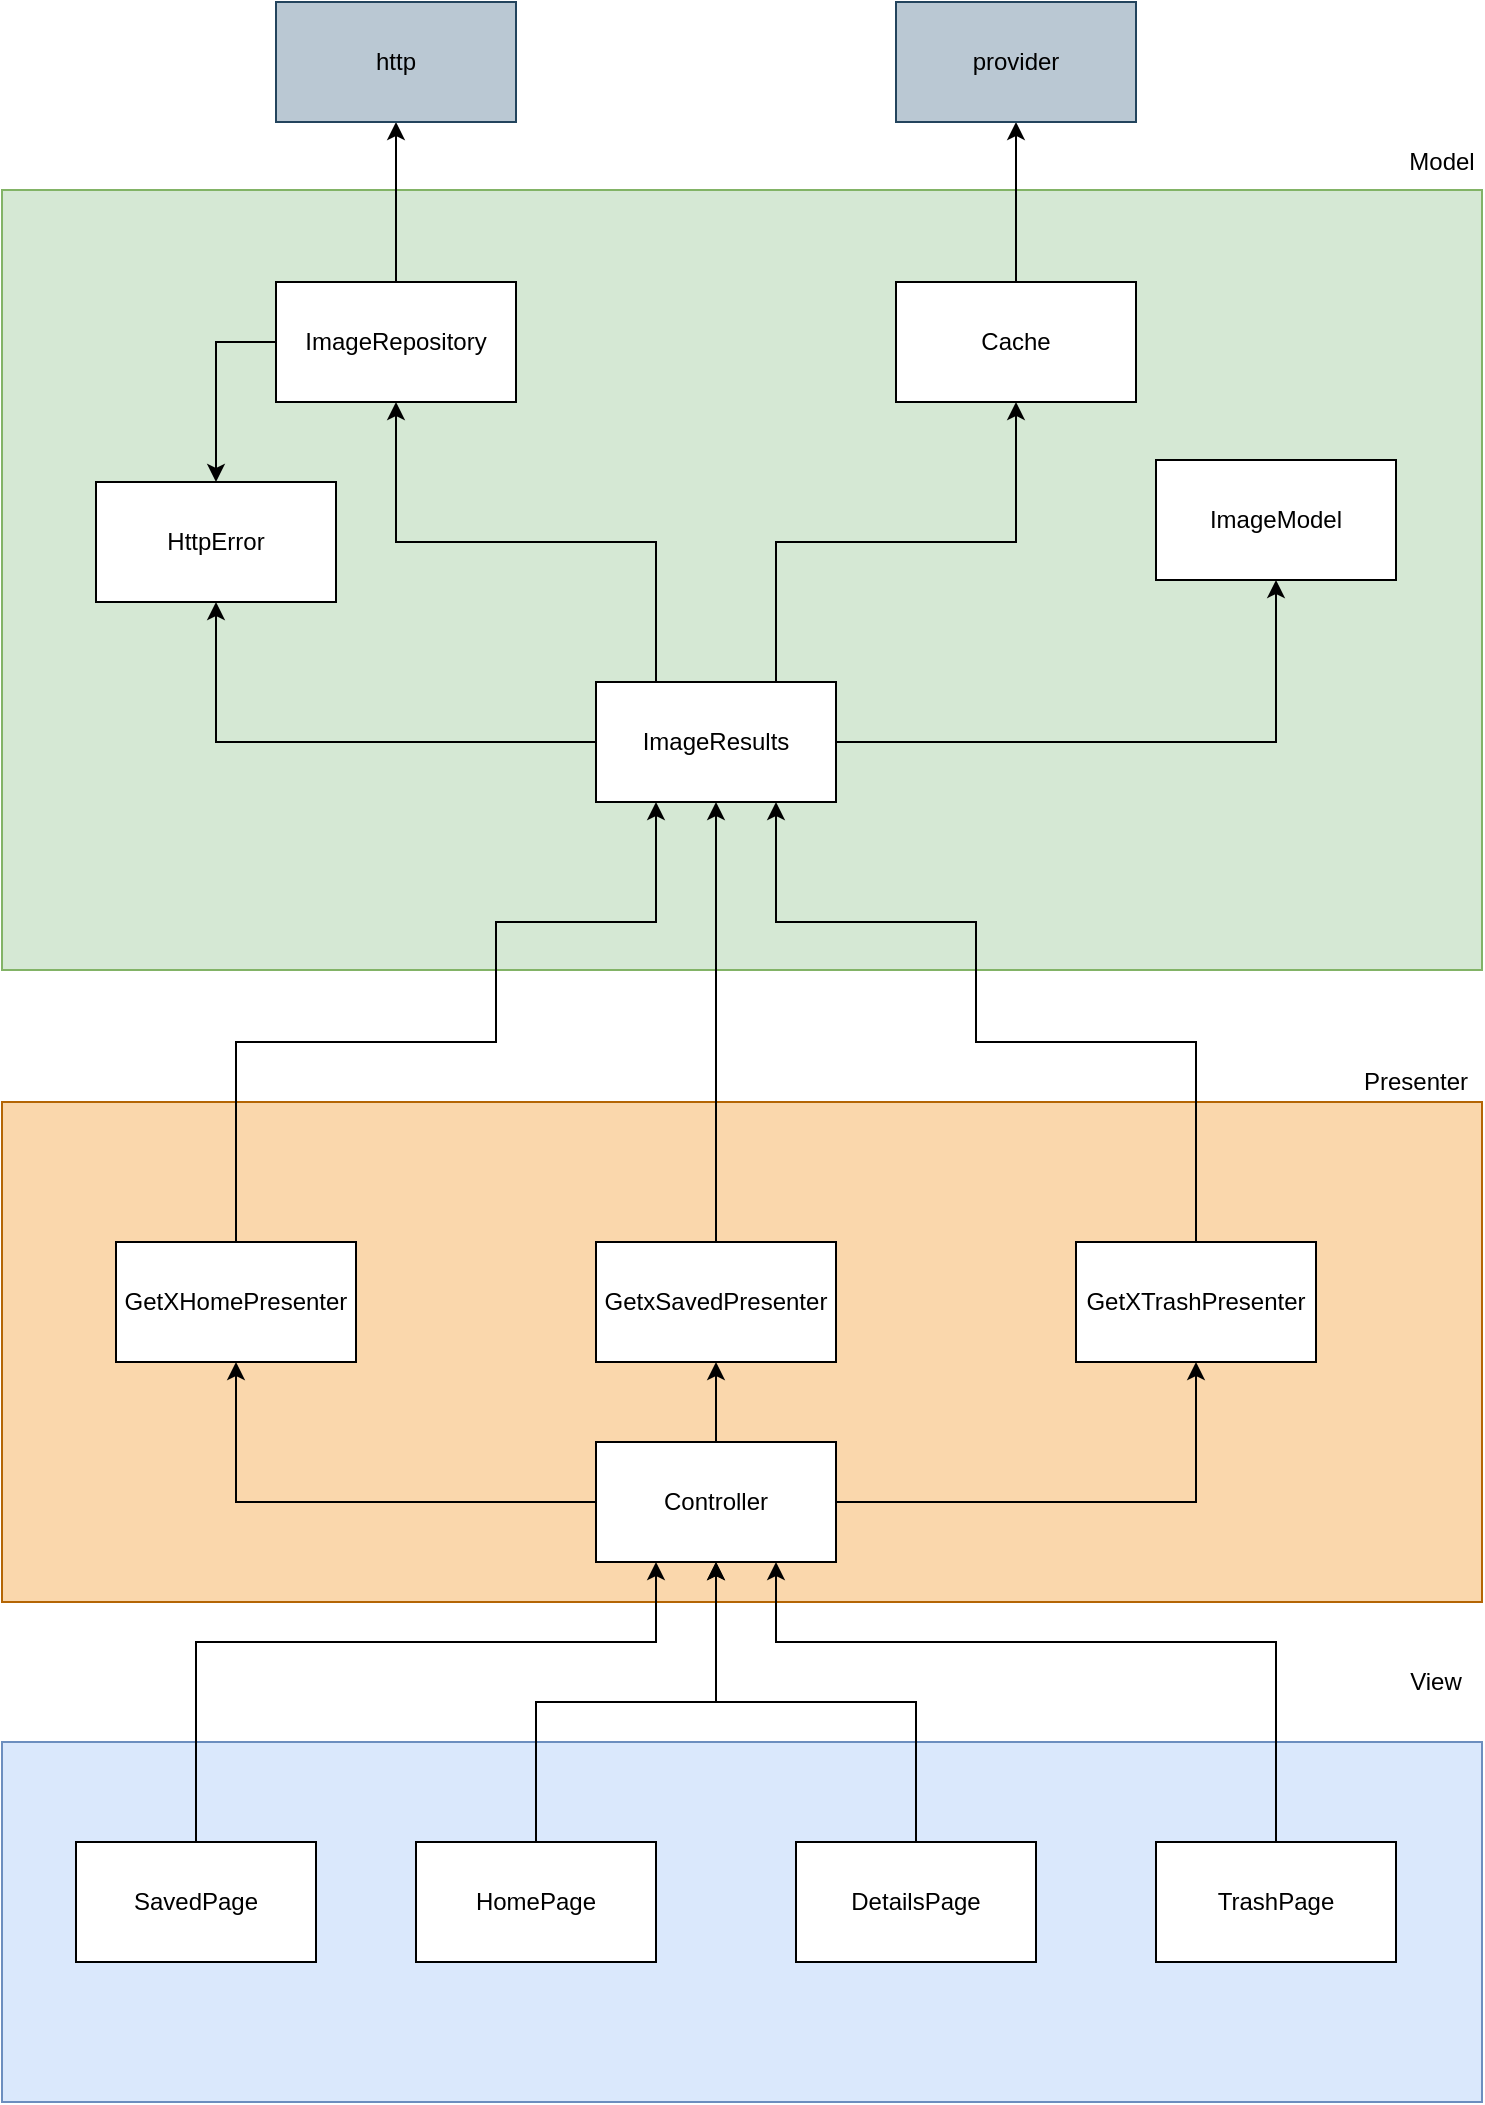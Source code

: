 <mxfile version="12.2.4" pages="1"><diagram id="rwQf_d3cwdWkcXCOFYcQ" name="Page-1"><mxGraphModel dx="2175" dy="807" grid="1" gridSize="10" guides="1" tooltips="1" connect="1" arrows="1" fold="1" page="1" pageScale="1" pageWidth="827" pageHeight="1169" math="0" shadow="0"><root><mxCell id="0"/><mxCell id="1" parent="0"/><mxCell id="2" value="" style="whiteSpace=wrap;html=1;fillColor=#d5e8d4;strokeColor=#82b366;" parent="1" vertex="1"><mxGeometry x="43" y="194" width="740" height="390" as="geometry"/></mxCell><mxCell id="3" value="Model" style="text;html=1;strokeColor=none;fillColor=none;align=center;verticalAlign=middle;whiteSpace=wrap;rounded=0;" parent="1" vertex="1"><mxGeometry x="743" y="170" width="40" height="20" as="geometry"/></mxCell><mxCell id="6" style="edgeStyle=orthogonalEdgeStyle;rounded=0;orthogonalLoop=1;jettySize=auto;html=1;exitX=0.5;exitY=0;exitDx=0;exitDy=0;" parent="1" source="4" target="5" edge="1"><mxGeometry relative="1" as="geometry"/></mxCell><mxCell id="15" style="edgeStyle=orthogonalEdgeStyle;rounded=0;orthogonalLoop=1;jettySize=auto;html=1;exitX=0;exitY=0.5;exitDx=0;exitDy=0;" edge="1" parent="1" source="4" target="14"><mxGeometry relative="1" as="geometry"/></mxCell><mxCell id="4" value="ImageRepository" style="rounded=0;whiteSpace=wrap;html=1;" parent="1" vertex="1"><mxGeometry x="180" y="240" width="120" height="60" as="geometry"/></mxCell><mxCell id="5" value="http" style="rounded=0;whiteSpace=wrap;html=1;fillColor=#bac8d3;strokeColor=#23445d;" parent="1" vertex="1"><mxGeometry x="180" y="100" width="120" height="60" as="geometry"/></mxCell><mxCell id="11" style="edgeStyle=orthogonalEdgeStyle;rounded=0;orthogonalLoop=1;jettySize=auto;html=1;exitX=0.5;exitY=0;exitDx=0;exitDy=0;" edge="1" parent="1" source="12" target="13"><mxGeometry relative="1" as="geometry"/></mxCell><mxCell id="12" value="Cache" style="rounded=0;whiteSpace=wrap;html=1;" vertex="1" parent="1"><mxGeometry x="490" y="240" width="120" height="60" as="geometry"/></mxCell><mxCell id="13" value="provider" style="rounded=0;whiteSpace=wrap;html=1;fillColor=#bac8d3;strokeColor=#23445d;" vertex="1" parent="1"><mxGeometry x="490" y="100" width="120" height="60" as="geometry"/></mxCell><mxCell id="14" value="HttpError" style="rounded=0;whiteSpace=wrap;html=1;" vertex="1" parent="1"><mxGeometry x="90" y="340" width="120" height="60" as="geometry"/></mxCell><mxCell id="16" value="ImageModel" style="rounded=0;whiteSpace=wrap;html=1;" vertex="1" parent="1"><mxGeometry x="620" y="329" width="120" height="60" as="geometry"/></mxCell><mxCell id="18" style="edgeStyle=orthogonalEdgeStyle;rounded=0;orthogonalLoop=1;jettySize=auto;html=1;exitX=0;exitY=0.5;exitDx=0;exitDy=0;entryX=0.5;entryY=1;entryDx=0;entryDy=0;" edge="1" parent="1" source="17" target="14"><mxGeometry relative="1" as="geometry"/></mxCell><mxCell id="19" style="edgeStyle=orthogonalEdgeStyle;rounded=0;orthogonalLoop=1;jettySize=auto;html=1;exitX=1;exitY=0.5;exitDx=0;exitDy=0;entryX=0.5;entryY=1;entryDx=0;entryDy=0;" edge="1" parent="1" source="17" target="16"><mxGeometry relative="1" as="geometry"/></mxCell><mxCell id="20" style="edgeStyle=orthogonalEdgeStyle;rounded=0;orthogonalLoop=1;jettySize=auto;html=1;exitX=0.25;exitY=0;exitDx=0;exitDy=0;entryX=0.5;entryY=1;entryDx=0;entryDy=0;" edge="1" parent="1" source="17" target="4"><mxGeometry relative="1" as="geometry"/></mxCell><mxCell id="21" style="edgeStyle=orthogonalEdgeStyle;rounded=0;orthogonalLoop=1;jettySize=auto;html=1;exitX=0.75;exitY=0;exitDx=0;exitDy=0;entryX=0.5;entryY=1;entryDx=0;entryDy=0;" edge="1" parent="1" source="17" target="12"><mxGeometry relative="1" as="geometry"/></mxCell><mxCell id="17" value="ImageResults" style="rounded=0;whiteSpace=wrap;html=1;" vertex="1" parent="1"><mxGeometry x="340" y="440" width="120" height="60" as="geometry"/></mxCell><mxCell id="22" value="" style="whiteSpace=wrap;html=1;fillColor=#fad7ac;strokeColor=#b46504;" vertex="1" parent="1"><mxGeometry x="43" y="650" width="740" height="250" as="geometry"/></mxCell><mxCell id="23" value="Presenter" style="text;html=1;strokeColor=none;fillColor=none;align=center;verticalAlign=middle;whiteSpace=wrap;rounded=0;" vertex="1" parent="1"><mxGeometry x="730" y="630" width="40" height="20" as="geometry"/></mxCell><mxCell id="31" style="edgeStyle=orthogonalEdgeStyle;rounded=0;orthogonalLoop=1;jettySize=auto;html=1;entryX=0.25;entryY=1;entryDx=0;entryDy=0;" edge="1" parent="1" source="24" target="17"><mxGeometry relative="1" as="geometry"><Array as="points"><mxPoint x="160" y="620"/><mxPoint x="290" y="620"/><mxPoint x="290" y="560"/><mxPoint x="370" y="560"/></Array></mxGeometry></mxCell><mxCell id="24" value="GetXHomePresenter" style="rounded=0;whiteSpace=wrap;html=1;" vertex="1" parent="1"><mxGeometry x="100" y="720" width="120" height="60" as="geometry"/></mxCell><mxCell id="36" style="edgeStyle=orthogonalEdgeStyle;rounded=0;orthogonalLoop=1;jettySize=auto;html=1;exitX=0.5;exitY=0;exitDx=0;exitDy=0;entryX=0.5;entryY=1;entryDx=0;entryDy=0;" edge="1" parent="1" source="25" target="17"><mxGeometry relative="1" as="geometry"/></mxCell><mxCell id="25" value="GetxSavedPresenter" style="rounded=0;whiteSpace=wrap;html=1;" vertex="1" parent="1"><mxGeometry x="340" y="720" width="120" height="60" as="geometry"/></mxCell><mxCell id="35" style="edgeStyle=orthogonalEdgeStyle;rounded=0;orthogonalLoop=1;jettySize=auto;html=1;entryX=0.75;entryY=1;entryDx=0;entryDy=0;" edge="1" parent="1" source="26" target="17"><mxGeometry relative="1" as="geometry"><Array as="points"><mxPoint x="640" y="620"/><mxPoint x="530" y="620"/><mxPoint x="530" y="560"/><mxPoint x="430" y="560"/></Array></mxGeometry></mxCell><mxCell id="26" value="GetXTrashPresenter" style="rounded=0;whiteSpace=wrap;html=1;" vertex="1" parent="1"><mxGeometry x="580" y="720" width="120" height="60" as="geometry"/></mxCell><mxCell id="37" value="" style="whiteSpace=wrap;html=1;fillColor=#dae8fc;strokeColor=#6c8ebf;" vertex="1" parent="1"><mxGeometry x="43" y="970" width="740" height="180" as="geometry"/></mxCell><mxCell id="38" value="View" style="text;html=1;strokeColor=none;fillColor=none;align=center;verticalAlign=middle;whiteSpace=wrap;rounded=0;" vertex="1" parent="1"><mxGeometry x="740" y="930" width="40" height="20" as="geometry"/></mxCell><mxCell id="46" style="edgeStyle=orthogonalEdgeStyle;rounded=0;orthogonalLoop=1;jettySize=auto;html=1;entryX=0.25;entryY=1;entryDx=0;entryDy=0;" edge="1" parent="1" source="39" target="42"><mxGeometry relative="1" as="geometry"><Array as="points"><mxPoint x="140" y="920"/><mxPoint x="370" y="920"/></Array></mxGeometry></mxCell><mxCell id="39" value="SavedPage" style="rounded=0;whiteSpace=wrap;html=1;" vertex="1" parent="1"><mxGeometry x="80" y="1020" width="120" height="60" as="geometry"/></mxCell><mxCell id="51" style="edgeStyle=orthogonalEdgeStyle;rounded=0;orthogonalLoop=1;jettySize=auto;html=1;" edge="1" parent="1" source="40" target="42"><mxGeometry relative="1" as="geometry"/></mxCell><mxCell id="40" value="HomePage" style="rounded=0;whiteSpace=wrap;html=1;" vertex="1" parent="1"><mxGeometry x="250" y="1020" width="120" height="60" as="geometry"/></mxCell><mxCell id="50" style="edgeStyle=orthogonalEdgeStyle;rounded=0;orthogonalLoop=1;jettySize=auto;html=1;entryX=0.75;entryY=1;entryDx=0;entryDy=0;" edge="1" parent="1" source="41" target="42"><mxGeometry relative="1" as="geometry"><Array as="points"><mxPoint x="680" y="920"/><mxPoint x="430" y="920"/></Array></mxGeometry></mxCell><mxCell id="41" value="TrashPage" style="rounded=0;whiteSpace=wrap;html=1;" vertex="1" parent="1"><mxGeometry x="620" y="1020" width="120" height="60" as="geometry"/></mxCell><mxCell id="43" style="edgeStyle=orthogonalEdgeStyle;rounded=0;orthogonalLoop=1;jettySize=auto;html=1;entryX=0.5;entryY=1;entryDx=0;entryDy=0;" edge="1" parent="1" source="42" target="25"><mxGeometry relative="1" as="geometry"/></mxCell><mxCell id="44" style="edgeStyle=orthogonalEdgeStyle;rounded=0;orthogonalLoop=1;jettySize=auto;html=1;entryX=0.5;entryY=1;entryDx=0;entryDy=0;" edge="1" parent="1" source="42" target="24"><mxGeometry relative="1" as="geometry"/></mxCell><mxCell id="45" style="edgeStyle=orthogonalEdgeStyle;rounded=0;orthogonalLoop=1;jettySize=auto;html=1;entryX=0.5;entryY=1;entryDx=0;entryDy=0;" edge="1" parent="1" source="42" target="26"><mxGeometry relative="1" as="geometry"/></mxCell><mxCell id="42" value="Controller" style="rounded=0;whiteSpace=wrap;html=1;perimeter=hexagonPerimeter2;" vertex="1" parent="1"><mxGeometry x="340" y="820" width="120" height="60" as="geometry"/></mxCell><mxCell id="52" style="edgeStyle=orthogonalEdgeStyle;rounded=0;orthogonalLoop=1;jettySize=auto;html=1;entryX=0.5;entryY=1;entryDx=0;entryDy=0;" edge="1" parent="1" source="49" target="42"><mxGeometry relative="1" as="geometry"/></mxCell><mxCell id="49" value="DetailsPage" style="rounded=0;whiteSpace=wrap;html=1;" vertex="1" parent="1"><mxGeometry x="440" y="1020" width="120" height="60" as="geometry"/></mxCell></root></mxGraphModel></diagram></mxfile>